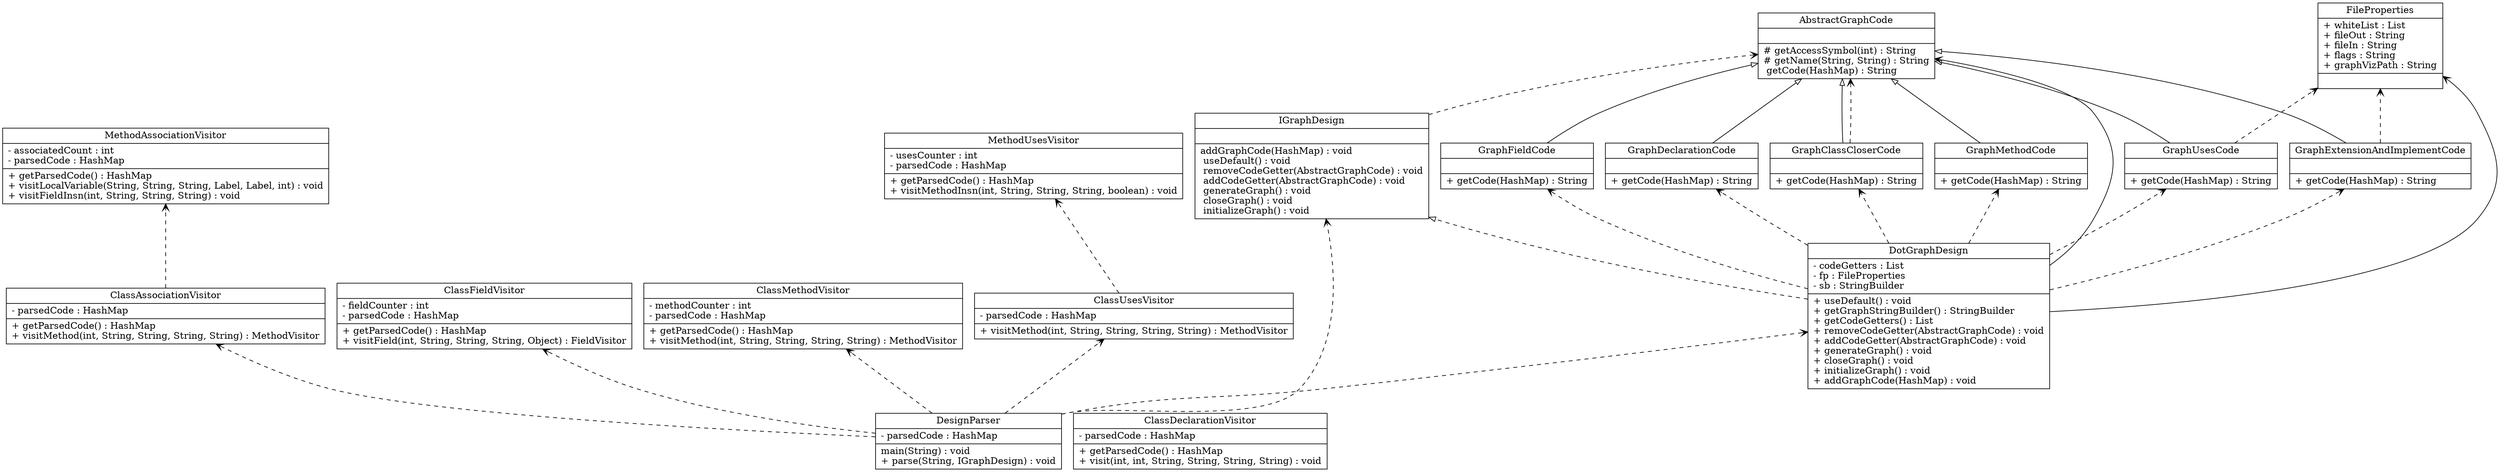 digraph G{
rankdir=BT;
ClassAssociationVisitor [
shape="record",
label = "{ClassAssociationVisitor|- parsedCode : HashMap\l|+ getParsedCode() : HashMap\l+ visitMethod(int, String, String, String, String) : MethodVisitor\l}"
];ClassAssociationVisitor -> MethodAssociationVisitor [arrowhead="open", style="dashed"];ClassDeclarationVisitor [
shape="record",
label = "{ClassDeclarationVisitor|- parsedCode : HashMap\l|+ getParsedCode() : HashMap\l+ visit(int, int, String, String, String, String) : void\l}"
];ClassFieldVisitor [
shape="record",
label = "{ClassFieldVisitor|- fieldCounter : int\l- parsedCode : HashMap\l|+ getParsedCode() : HashMap\l+ visitField(int, String, String, String, Object) : FieldVisitor\l}"
];ClassMethodVisitor [
shape="record",
label = "{ClassMethodVisitor|- methodCounter : int\l- parsedCode : HashMap\l|+ getParsedCode() : HashMap\l+ visitMethod(int, String, String, String, String) : MethodVisitor\l}"
];ClassUsesVisitor [
shape="record",
label = "{ClassUsesVisitor|- parsedCode : HashMap\l|+ visitMethod(int, String, String, String, String) : MethodVisitor\l}"
];ClassUsesVisitor -> MethodUsesVisitor [arrowhead="open", style="dashed"];DesignParser [
shape="record",
label = "{DesignParser|- parsedCode : HashMap\l| main(String) : void\l+ parse(String, IGraphDesign) : void\l}"
];DesignParser -> IGraphDesign [arrowhead="open", style="dashed"];DesignParser -> DotGraphDesign [arrowhead="open", style="dashed"];DesignParser -> ClassAssociationVisitor [arrowhead="open", style="dashed"];DesignParser -> ClassUsesVisitor [arrowhead="open", style="dashed"];DesignParser -> ClassMethodVisitor [arrowhead="open", style="dashed"];DesignParser -> ClassFieldVisitor [arrowhead="open", style="dashed"];DotGraphDesign [
shape="record",
label = "{DotGraphDesign|- codeGetters : List\l- fp : FileProperties\l- sb : StringBuilder\l|+ useDefault() : void\l+ getGraphStringBuilder() : StringBuilder\l+ getCodeGetters() : List\l+ removeCodeGetter(AbstractGraphCode) : void\l+ addCodeGetter(AbstractGraphCode) : void\l+ generateGraph() : void\l+ closeGraph() : void\l+ initializeGraph() : void\l+ addGraphCode(HashMap) : void\l}"
];DotGraphDesign -> IGraphDesign [arrowhead="onormal", style="dashed"];DotGraphDesign -> FileProperties [arrowhead="open", style="solid"];DotGraphDesign -> AbstractGraphCode [arrowhead="open", style="solid"];DotGraphDesign -> GraphFieldCode [arrowhead="open", style="dashed"];DotGraphDesign -> GraphDeclarationCode [arrowhead="open", style="dashed"];DotGraphDesign -> GraphClassCloserCode [arrowhead="open", style="dashed"];DotGraphDesign -> GraphMethodCode [arrowhead="open", style="dashed"];DotGraphDesign -> GraphExtensionAndImplementCode [arrowhead="open", style="dashed"];DotGraphDesign -> GraphUsesCode [arrowhead="open", style="dashed"];FileProperties [
shape="record",
label = "{FileProperties|+ whiteList : List\l+ fileOut : String\l+ fileIn : String\l+ flags : String\l+ graphVizPath : String\l|}"
];GraphClassCloserCode [
shape="record",
label = "{GraphClassCloserCode||+ getCode(HashMap) : String\l}"
];GraphClassCloserCode -> AbstractGraphCode [arrowhead="onormal", style="solid"];GraphClassCloserCode -> AbstractGraphCode [arrowhead="open", style="dashed"];GraphDeclarationCode [
shape="record",
label = "{GraphDeclarationCode||+ getCode(HashMap) : String\l}"
];GraphDeclarationCode -> AbstractGraphCode [arrowhead="onormal", style="solid"];GraphExtensionAndImplementCode [
shape="record",
label = "{GraphExtensionAndImplementCode||+ getCode(HashMap) : String\l}"
];GraphExtensionAndImplementCode -> AbstractGraphCode [arrowhead="onormal", style="solid"];GraphExtensionAndImplementCode -> FileProperties [arrowhead="open", style="dashed"];GraphFieldCode [
shape="record",
label = "{GraphFieldCode||+ getCode(HashMap) : String\l}"
];GraphFieldCode -> AbstractGraphCode [arrowhead="onormal", style="solid"];GraphMethodCode [
shape="record",
label = "{GraphMethodCode||+ getCode(HashMap) : String\l}"
];GraphMethodCode -> AbstractGraphCode [arrowhead="onormal", style="solid"];GraphUsesCode [
shape="record",
label = "{GraphUsesCode||+ getCode(HashMap) : String\l}"
];GraphUsesCode -> AbstractGraphCode [arrowhead="onormal", style="solid"];GraphUsesCode -> FileProperties [arrowhead="open", style="dashed"];MethodAssociationVisitor [
shape="record",
label = "{MethodAssociationVisitor|- associatedCount : int\l- parsedCode : HashMap\l|+ getParsedCode() : HashMap\l+ visitLocalVariable(String, String, String, Label, Label, int) : void\l+ visitFieldInsn(int, String, String, String) : void\l}"
];MethodUsesVisitor [
shape="record",
label = "{MethodUsesVisitor|- usesCounter : int\l- parsedCode : HashMap\l|+ getParsedCode() : HashMap\l+ visitMethodInsn(int, String, String, String, boolean) : void\l}"
];AbstractGraphCode [
shape="record",
label = "{AbstractGraphCode||# getAccessSymbol(int) : String\l# getName(String, String) : String\l getCode(HashMap) : String\l}"
];IGraphDesign [
shape="record",
label = "{IGraphDesign|| addGraphCode(HashMap) : void\l useDefault() : void\l removeCodeGetter(AbstractGraphCode) : void\l addCodeGetter(AbstractGraphCode) : void\l generateGraph() : void\l closeGraph() : void\l initializeGraph() : void\l}"
];IGraphDesign -> AbstractGraphCode [arrowhead="open", style="dashed"];}